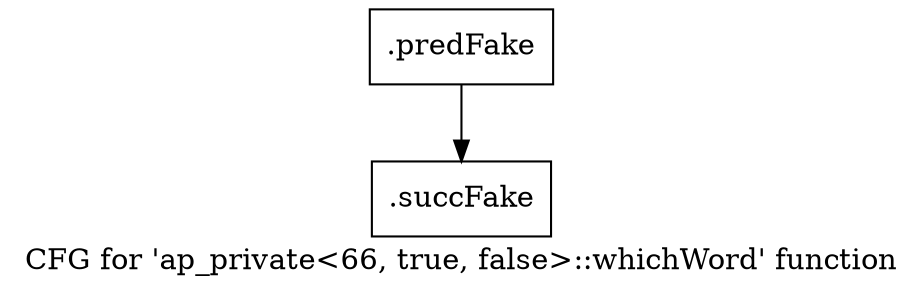 digraph "CFG for 'ap_private\<66, true, false\>::whichWord' function" {
	label="CFG for 'ap_private\<66, true, false\>::whichWord' function";

	Node0x5f54390 [shape=record,filename="",linenumber="",label="{.predFake}"];
	Node0x5f54390 -> Node0x6303d30[ callList="" memoryops="" filename="/mnt/xilinx/Vitis_HLS/2021.2/include/etc/ap_private.h" execusionnum="0"];
	Node0x6303d30 [shape=record,filename="/mnt/xilinx/Vitis_HLS/2021.2/include/etc/ap_private.h",linenumber="3505",label="{.succFake}"];
}
